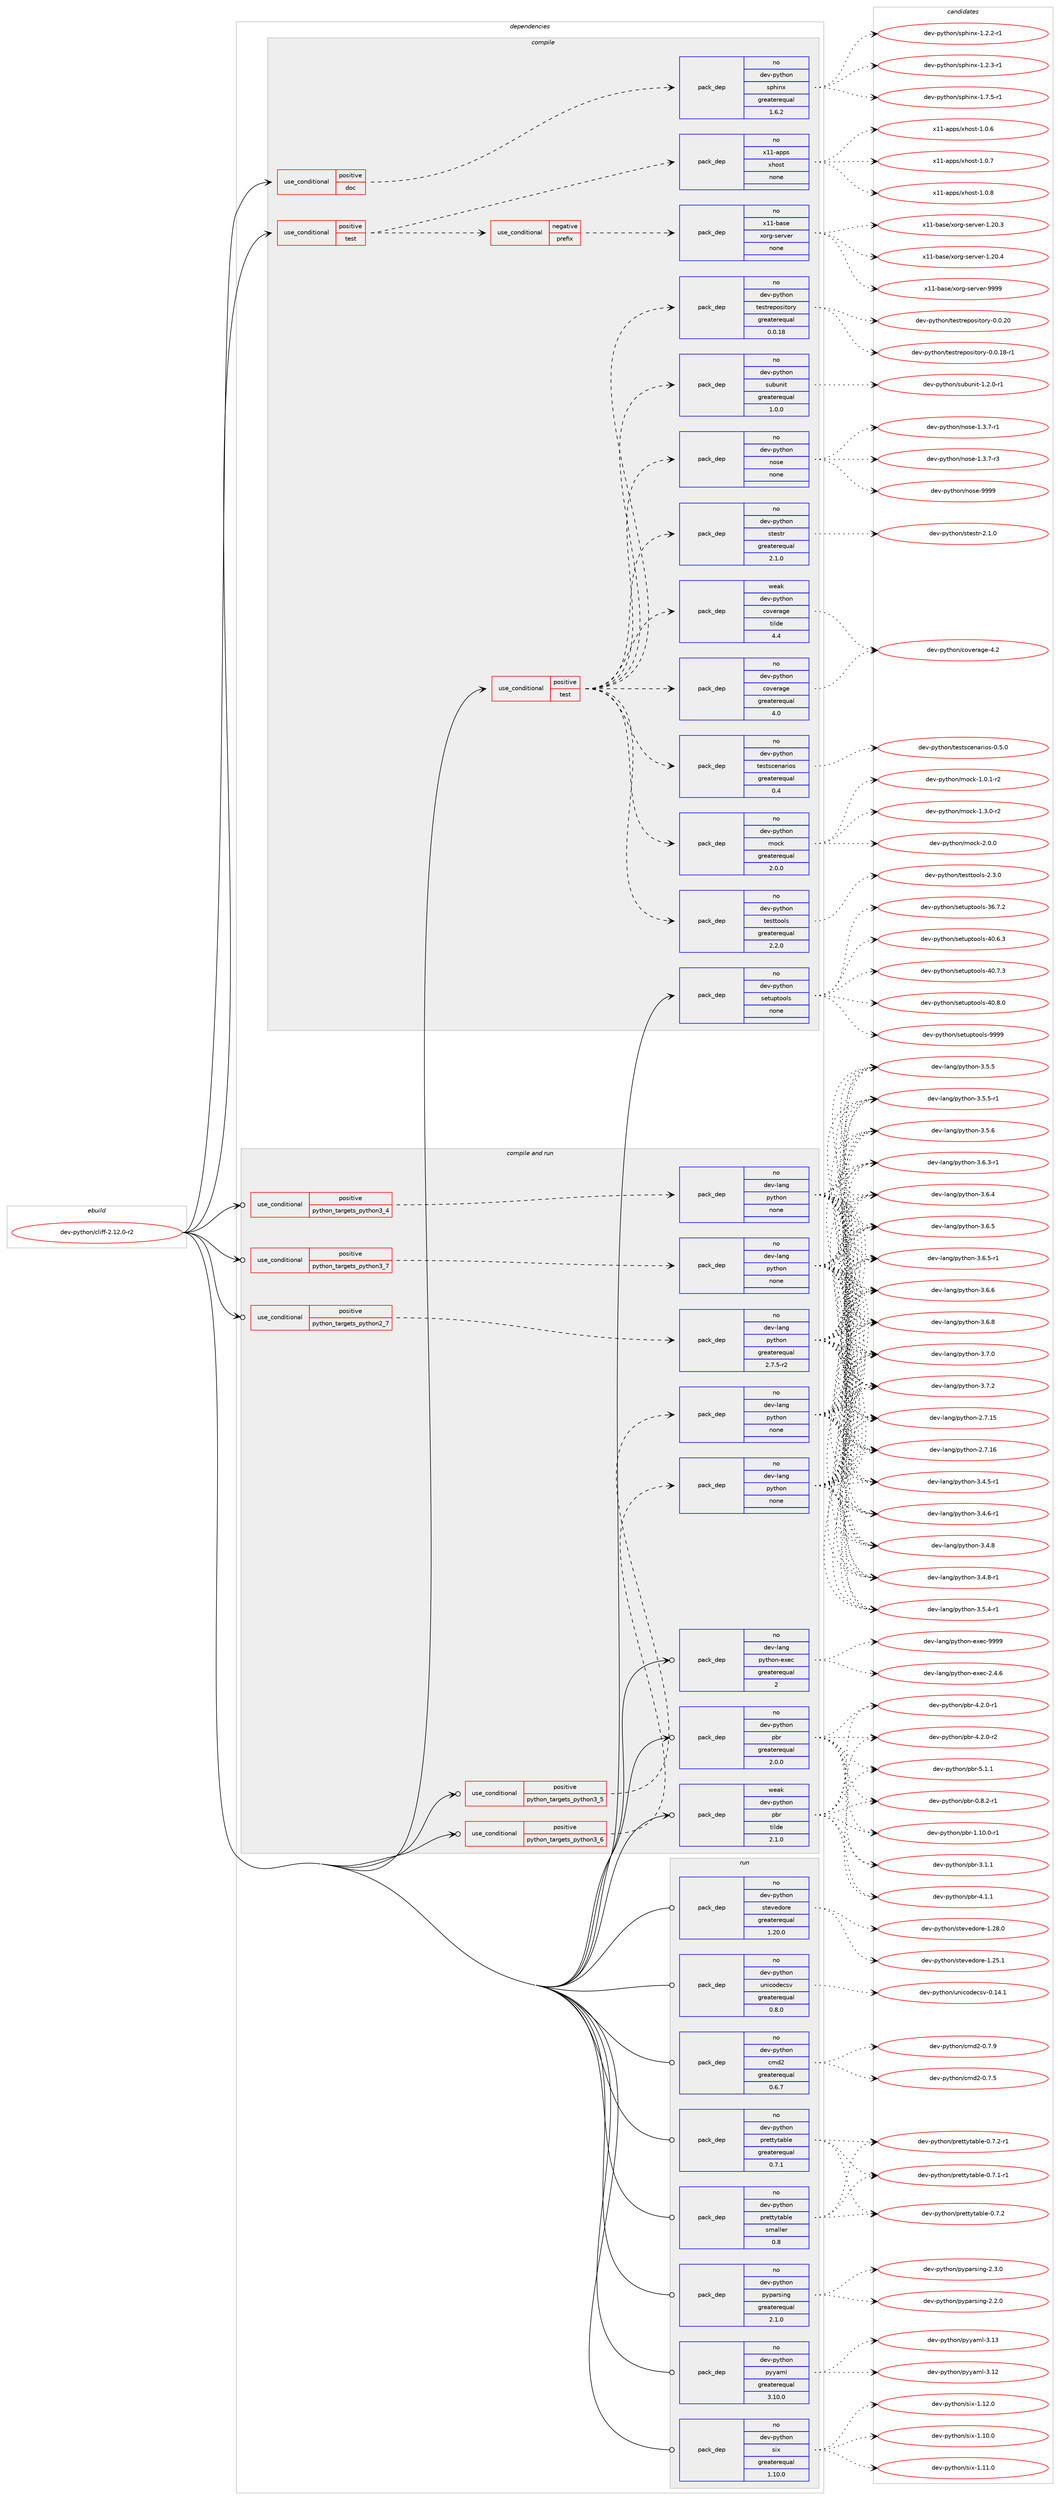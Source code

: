 digraph prolog {

# *************
# Graph options
# *************

newrank=true;
concentrate=true;
compound=true;
graph [rankdir=LR,fontname=Helvetica,fontsize=10,ranksep=1.5];#, ranksep=2.5, nodesep=0.2];
edge  [arrowhead=vee];
node  [fontname=Helvetica,fontsize=10];

# **********
# The ebuild
# **********

subgraph cluster_leftcol {
color=gray;
rank=same;
label=<<i>ebuild</i>>;
id [label="dev-python/cliff-2.12.0-r2", color=red, width=4, href="../dev-python/cliff-2.12.0-r2.svg"];
}

# ****************
# The dependencies
# ****************

subgraph cluster_midcol {
color=gray;
label=<<i>dependencies</i>>;
subgraph cluster_compile {
fillcolor="#eeeeee";
style=filled;
label=<<i>compile</i>>;
subgraph cond372479 {
dependency1403654 [label=<<TABLE BORDER="0" CELLBORDER="1" CELLSPACING="0" CELLPADDING="4"><TR><TD ROWSPAN="3" CELLPADDING="10">use_conditional</TD></TR><TR><TD>positive</TD></TR><TR><TD>doc</TD></TR></TABLE>>, shape=none, color=red];
subgraph pack1007940 {
dependency1403655 [label=<<TABLE BORDER="0" CELLBORDER="1" CELLSPACING="0" CELLPADDING="4" WIDTH="220"><TR><TD ROWSPAN="6" CELLPADDING="30">pack_dep</TD></TR><TR><TD WIDTH="110">no</TD></TR><TR><TD>dev-python</TD></TR><TR><TD>sphinx</TD></TR><TR><TD>greaterequal</TD></TR><TR><TD>1.6.2</TD></TR></TABLE>>, shape=none, color=blue];
}
dependency1403654:e -> dependency1403655:w [weight=20,style="dashed",arrowhead="vee"];
}
id:e -> dependency1403654:w [weight=20,style="solid",arrowhead="vee"];
subgraph cond372480 {
dependency1403656 [label=<<TABLE BORDER="0" CELLBORDER="1" CELLSPACING="0" CELLPADDING="4"><TR><TD ROWSPAN="3" CELLPADDING="10">use_conditional</TD></TR><TR><TD>positive</TD></TR><TR><TD>test</TD></TR></TABLE>>, shape=none, color=red];
subgraph cond372481 {
dependency1403657 [label=<<TABLE BORDER="0" CELLBORDER="1" CELLSPACING="0" CELLPADDING="4"><TR><TD ROWSPAN="3" CELLPADDING="10">use_conditional</TD></TR><TR><TD>negative</TD></TR><TR><TD>prefix</TD></TR></TABLE>>, shape=none, color=red];
subgraph pack1007941 {
dependency1403658 [label=<<TABLE BORDER="0" CELLBORDER="1" CELLSPACING="0" CELLPADDING="4" WIDTH="220"><TR><TD ROWSPAN="6" CELLPADDING="30">pack_dep</TD></TR><TR><TD WIDTH="110">no</TD></TR><TR><TD>x11-base</TD></TR><TR><TD>xorg-server</TD></TR><TR><TD>none</TD></TR><TR><TD></TD></TR></TABLE>>, shape=none, color=blue];
}
dependency1403657:e -> dependency1403658:w [weight=20,style="dashed",arrowhead="vee"];
}
dependency1403656:e -> dependency1403657:w [weight=20,style="dashed",arrowhead="vee"];
subgraph pack1007942 {
dependency1403659 [label=<<TABLE BORDER="0" CELLBORDER="1" CELLSPACING="0" CELLPADDING="4" WIDTH="220"><TR><TD ROWSPAN="6" CELLPADDING="30">pack_dep</TD></TR><TR><TD WIDTH="110">no</TD></TR><TR><TD>x11-apps</TD></TR><TR><TD>xhost</TD></TR><TR><TD>none</TD></TR><TR><TD></TD></TR></TABLE>>, shape=none, color=blue];
}
dependency1403656:e -> dependency1403659:w [weight=20,style="dashed",arrowhead="vee"];
}
id:e -> dependency1403656:w [weight=20,style="solid",arrowhead="vee"];
subgraph cond372482 {
dependency1403660 [label=<<TABLE BORDER="0" CELLBORDER="1" CELLSPACING="0" CELLPADDING="4"><TR><TD ROWSPAN="3" CELLPADDING="10">use_conditional</TD></TR><TR><TD>positive</TD></TR><TR><TD>test</TD></TR></TABLE>>, shape=none, color=red];
subgraph pack1007943 {
dependency1403661 [label=<<TABLE BORDER="0" CELLBORDER="1" CELLSPACING="0" CELLPADDING="4" WIDTH="220"><TR><TD ROWSPAN="6" CELLPADDING="30">pack_dep</TD></TR><TR><TD WIDTH="110">no</TD></TR><TR><TD>dev-python</TD></TR><TR><TD>nose</TD></TR><TR><TD>none</TD></TR><TR><TD></TD></TR></TABLE>>, shape=none, color=blue];
}
dependency1403660:e -> dependency1403661:w [weight=20,style="dashed",arrowhead="vee"];
subgraph pack1007944 {
dependency1403662 [label=<<TABLE BORDER="0" CELLBORDER="1" CELLSPACING="0" CELLPADDING="4" WIDTH="220"><TR><TD ROWSPAN="6" CELLPADDING="30">pack_dep</TD></TR><TR><TD WIDTH="110">no</TD></TR><TR><TD>dev-python</TD></TR><TR><TD>subunit</TD></TR><TR><TD>greaterequal</TD></TR><TR><TD>1.0.0</TD></TR></TABLE>>, shape=none, color=blue];
}
dependency1403660:e -> dependency1403662:w [weight=20,style="dashed",arrowhead="vee"];
subgraph pack1007945 {
dependency1403663 [label=<<TABLE BORDER="0" CELLBORDER="1" CELLSPACING="0" CELLPADDING="4" WIDTH="220"><TR><TD ROWSPAN="6" CELLPADDING="30">pack_dep</TD></TR><TR><TD WIDTH="110">no</TD></TR><TR><TD>dev-python</TD></TR><TR><TD>testrepository</TD></TR><TR><TD>greaterequal</TD></TR><TR><TD>0.0.18</TD></TR></TABLE>>, shape=none, color=blue];
}
dependency1403660:e -> dependency1403663:w [weight=20,style="dashed",arrowhead="vee"];
subgraph pack1007946 {
dependency1403664 [label=<<TABLE BORDER="0" CELLBORDER="1" CELLSPACING="0" CELLPADDING="4" WIDTH="220"><TR><TD ROWSPAN="6" CELLPADDING="30">pack_dep</TD></TR><TR><TD WIDTH="110">no</TD></TR><TR><TD>dev-python</TD></TR><TR><TD>testtools</TD></TR><TR><TD>greaterequal</TD></TR><TR><TD>2.2.0</TD></TR></TABLE>>, shape=none, color=blue];
}
dependency1403660:e -> dependency1403664:w [weight=20,style="dashed",arrowhead="vee"];
subgraph pack1007947 {
dependency1403665 [label=<<TABLE BORDER="0" CELLBORDER="1" CELLSPACING="0" CELLPADDING="4" WIDTH="220"><TR><TD ROWSPAN="6" CELLPADDING="30">pack_dep</TD></TR><TR><TD WIDTH="110">no</TD></TR><TR><TD>dev-python</TD></TR><TR><TD>mock</TD></TR><TR><TD>greaterequal</TD></TR><TR><TD>2.0.0</TD></TR></TABLE>>, shape=none, color=blue];
}
dependency1403660:e -> dependency1403665:w [weight=20,style="dashed",arrowhead="vee"];
subgraph pack1007948 {
dependency1403666 [label=<<TABLE BORDER="0" CELLBORDER="1" CELLSPACING="0" CELLPADDING="4" WIDTH="220"><TR><TD ROWSPAN="6" CELLPADDING="30">pack_dep</TD></TR><TR><TD WIDTH="110">no</TD></TR><TR><TD>dev-python</TD></TR><TR><TD>testscenarios</TD></TR><TR><TD>greaterequal</TD></TR><TR><TD>0.4</TD></TR></TABLE>>, shape=none, color=blue];
}
dependency1403660:e -> dependency1403666:w [weight=20,style="dashed",arrowhead="vee"];
subgraph pack1007949 {
dependency1403667 [label=<<TABLE BORDER="0" CELLBORDER="1" CELLSPACING="0" CELLPADDING="4" WIDTH="220"><TR><TD ROWSPAN="6" CELLPADDING="30">pack_dep</TD></TR><TR><TD WIDTH="110">no</TD></TR><TR><TD>dev-python</TD></TR><TR><TD>coverage</TD></TR><TR><TD>greaterequal</TD></TR><TR><TD>4.0</TD></TR></TABLE>>, shape=none, color=blue];
}
dependency1403660:e -> dependency1403667:w [weight=20,style="dashed",arrowhead="vee"];
subgraph pack1007950 {
dependency1403668 [label=<<TABLE BORDER="0" CELLBORDER="1" CELLSPACING="0" CELLPADDING="4" WIDTH="220"><TR><TD ROWSPAN="6" CELLPADDING="30">pack_dep</TD></TR><TR><TD WIDTH="110">weak</TD></TR><TR><TD>dev-python</TD></TR><TR><TD>coverage</TD></TR><TR><TD>tilde</TD></TR><TR><TD>4.4</TD></TR></TABLE>>, shape=none, color=blue];
}
dependency1403660:e -> dependency1403668:w [weight=20,style="dashed",arrowhead="vee"];
subgraph pack1007951 {
dependency1403669 [label=<<TABLE BORDER="0" CELLBORDER="1" CELLSPACING="0" CELLPADDING="4" WIDTH="220"><TR><TD ROWSPAN="6" CELLPADDING="30">pack_dep</TD></TR><TR><TD WIDTH="110">no</TD></TR><TR><TD>dev-python</TD></TR><TR><TD>stestr</TD></TR><TR><TD>greaterequal</TD></TR><TR><TD>2.1.0</TD></TR></TABLE>>, shape=none, color=blue];
}
dependency1403660:e -> dependency1403669:w [weight=20,style="dashed",arrowhead="vee"];
}
id:e -> dependency1403660:w [weight=20,style="solid",arrowhead="vee"];
subgraph pack1007952 {
dependency1403670 [label=<<TABLE BORDER="0" CELLBORDER="1" CELLSPACING="0" CELLPADDING="4" WIDTH="220"><TR><TD ROWSPAN="6" CELLPADDING="30">pack_dep</TD></TR><TR><TD WIDTH="110">no</TD></TR><TR><TD>dev-python</TD></TR><TR><TD>setuptools</TD></TR><TR><TD>none</TD></TR><TR><TD></TD></TR></TABLE>>, shape=none, color=blue];
}
id:e -> dependency1403670:w [weight=20,style="solid",arrowhead="vee"];
}
subgraph cluster_compileandrun {
fillcolor="#eeeeee";
style=filled;
label=<<i>compile and run</i>>;
subgraph cond372483 {
dependency1403671 [label=<<TABLE BORDER="0" CELLBORDER="1" CELLSPACING="0" CELLPADDING="4"><TR><TD ROWSPAN="3" CELLPADDING="10">use_conditional</TD></TR><TR><TD>positive</TD></TR><TR><TD>python_targets_python2_7</TD></TR></TABLE>>, shape=none, color=red];
subgraph pack1007953 {
dependency1403672 [label=<<TABLE BORDER="0" CELLBORDER="1" CELLSPACING="0" CELLPADDING="4" WIDTH="220"><TR><TD ROWSPAN="6" CELLPADDING="30">pack_dep</TD></TR><TR><TD WIDTH="110">no</TD></TR><TR><TD>dev-lang</TD></TR><TR><TD>python</TD></TR><TR><TD>greaterequal</TD></TR><TR><TD>2.7.5-r2</TD></TR></TABLE>>, shape=none, color=blue];
}
dependency1403671:e -> dependency1403672:w [weight=20,style="dashed",arrowhead="vee"];
}
id:e -> dependency1403671:w [weight=20,style="solid",arrowhead="odotvee"];
subgraph cond372484 {
dependency1403673 [label=<<TABLE BORDER="0" CELLBORDER="1" CELLSPACING="0" CELLPADDING="4"><TR><TD ROWSPAN="3" CELLPADDING="10">use_conditional</TD></TR><TR><TD>positive</TD></TR><TR><TD>python_targets_python3_4</TD></TR></TABLE>>, shape=none, color=red];
subgraph pack1007954 {
dependency1403674 [label=<<TABLE BORDER="0" CELLBORDER="1" CELLSPACING="0" CELLPADDING="4" WIDTH="220"><TR><TD ROWSPAN="6" CELLPADDING="30">pack_dep</TD></TR><TR><TD WIDTH="110">no</TD></TR><TR><TD>dev-lang</TD></TR><TR><TD>python</TD></TR><TR><TD>none</TD></TR><TR><TD></TD></TR></TABLE>>, shape=none, color=blue];
}
dependency1403673:e -> dependency1403674:w [weight=20,style="dashed",arrowhead="vee"];
}
id:e -> dependency1403673:w [weight=20,style="solid",arrowhead="odotvee"];
subgraph cond372485 {
dependency1403675 [label=<<TABLE BORDER="0" CELLBORDER="1" CELLSPACING="0" CELLPADDING="4"><TR><TD ROWSPAN="3" CELLPADDING="10">use_conditional</TD></TR><TR><TD>positive</TD></TR><TR><TD>python_targets_python3_5</TD></TR></TABLE>>, shape=none, color=red];
subgraph pack1007955 {
dependency1403676 [label=<<TABLE BORDER="0" CELLBORDER="1" CELLSPACING="0" CELLPADDING="4" WIDTH="220"><TR><TD ROWSPAN="6" CELLPADDING="30">pack_dep</TD></TR><TR><TD WIDTH="110">no</TD></TR><TR><TD>dev-lang</TD></TR><TR><TD>python</TD></TR><TR><TD>none</TD></TR><TR><TD></TD></TR></TABLE>>, shape=none, color=blue];
}
dependency1403675:e -> dependency1403676:w [weight=20,style="dashed",arrowhead="vee"];
}
id:e -> dependency1403675:w [weight=20,style="solid",arrowhead="odotvee"];
subgraph cond372486 {
dependency1403677 [label=<<TABLE BORDER="0" CELLBORDER="1" CELLSPACING="0" CELLPADDING="4"><TR><TD ROWSPAN="3" CELLPADDING="10">use_conditional</TD></TR><TR><TD>positive</TD></TR><TR><TD>python_targets_python3_6</TD></TR></TABLE>>, shape=none, color=red];
subgraph pack1007956 {
dependency1403678 [label=<<TABLE BORDER="0" CELLBORDER="1" CELLSPACING="0" CELLPADDING="4" WIDTH="220"><TR><TD ROWSPAN="6" CELLPADDING="30">pack_dep</TD></TR><TR><TD WIDTH="110">no</TD></TR><TR><TD>dev-lang</TD></TR><TR><TD>python</TD></TR><TR><TD>none</TD></TR><TR><TD></TD></TR></TABLE>>, shape=none, color=blue];
}
dependency1403677:e -> dependency1403678:w [weight=20,style="dashed",arrowhead="vee"];
}
id:e -> dependency1403677:w [weight=20,style="solid",arrowhead="odotvee"];
subgraph cond372487 {
dependency1403679 [label=<<TABLE BORDER="0" CELLBORDER="1" CELLSPACING="0" CELLPADDING="4"><TR><TD ROWSPAN="3" CELLPADDING="10">use_conditional</TD></TR><TR><TD>positive</TD></TR><TR><TD>python_targets_python3_7</TD></TR></TABLE>>, shape=none, color=red];
subgraph pack1007957 {
dependency1403680 [label=<<TABLE BORDER="0" CELLBORDER="1" CELLSPACING="0" CELLPADDING="4" WIDTH="220"><TR><TD ROWSPAN="6" CELLPADDING="30">pack_dep</TD></TR><TR><TD WIDTH="110">no</TD></TR><TR><TD>dev-lang</TD></TR><TR><TD>python</TD></TR><TR><TD>none</TD></TR><TR><TD></TD></TR></TABLE>>, shape=none, color=blue];
}
dependency1403679:e -> dependency1403680:w [weight=20,style="dashed",arrowhead="vee"];
}
id:e -> dependency1403679:w [weight=20,style="solid",arrowhead="odotvee"];
subgraph pack1007958 {
dependency1403681 [label=<<TABLE BORDER="0" CELLBORDER="1" CELLSPACING="0" CELLPADDING="4" WIDTH="220"><TR><TD ROWSPAN="6" CELLPADDING="30">pack_dep</TD></TR><TR><TD WIDTH="110">no</TD></TR><TR><TD>dev-lang</TD></TR><TR><TD>python-exec</TD></TR><TR><TD>greaterequal</TD></TR><TR><TD>2</TD></TR></TABLE>>, shape=none, color=blue];
}
id:e -> dependency1403681:w [weight=20,style="solid",arrowhead="odotvee"];
subgraph pack1007959 {
dependency1403682 [label=<<TABLE BORDER="0" CELLBORDER="1" CELLSPACING="0" CELLPADDING="4" WIDTH="220"><TR><TD ROWSPAN="6" CELLPADDING="30">pack_dep</TD></TR><TR><TD WIDTH="110">no</TD></TR><TR><TD>dev-python</TD></TR><TR><TD>pbr</TD></TR><TR><TD>greaterequal</TD></TR><TR><TD>2.0.0</TD></TR></TABLE>>, shape=none, color=blue];
}
id:e -> dependency1403682:w [weight=20,style="solid",arrowhead="odotvee"];
subgraph pack1007960 {
dependency1403683 [label=<<TABLE BORDER="0" CELLBORDER="1" CELLSPACING="0" CELLPADDING="4" WIDTH="220"><TR><TD ROWSPAN="6" CELLPADDING="30">pack_dep</TD></TR><TR><TD WIDTH="110">weak</TD></TR><TR><TD>dev-python</TD></TR><TR><TD>pbr</TD></TR><TR><TD>tilde</TD></TR><TR><TD>2.1.0</TD></TR></TABLE>>, shape=none, color=blue];
}
id:e -> dependency1403683:w [weight=20,style="solid",arrowhead="odotvee"];
}
subgraph cluster_run {
fillcolor="#eeeeee";
style=filled;
label=<<i>run</i>>;
subgraph pack1007961 {
dependency1403684 [label=<<TABLE BORDER="0" CELLBORDER="1" CELLSPACING="0" CELLPADDING="4" WIDTH="220"><TR><TD ROWSPAN="6" CELLPADDING="30">pack_dep</TD></TR><TR><TD WIDTH="110">no</TD></TR><TR><TD>dev-python</TD></TR><TR><TD>cmd2</TD></TR><TR><TD>greaterequal</TD></TR><TR><TD>0.6.7</TD></TR></TABLE>>, shape=none, color=blue];
}
id:e -> dependency1403684:w [weight=20,style="solid",arrowhead="odot"];
subgraph pack1007962 {
dependency1403685 [label=<<TABLE BORDER="0" CELLBORDER="1" CELLSPACING="0" CELLPADDING="4" WIDTH="220"><TR><TD ROWSPAN="6" CELLPADDING="30">pack_dep</TD></TR><TR><TD WIDTH="110">no</TD></TR><TR><TD>dev-python</TD></TR><TR><TD>prettytable</TD></TR><TR><TD>greaterequal</TD></TR><TR><TD>0.7.1</TD></TR></TABLE>>, shape=none, color=blue];
}
id:e -> dependency1403685:w [weight=20,style="solid",arrowhead="odot"];
subgraph pack1007963 {
dependency1403686 [label=<<TABLE BORDER="0" CELLBORDER="1" CELLSPACING="0" CELLPADDING="4" WIDTH="220"><TR><TD ROWSPAN="6" CELLPADDING="30">pack_dep</TD></TR><TR><TD WIDTH="110">no</TD></TR><TR><TD>dev-python</TD></TR><TR><TD>prettytable</TD></TR><TR><TD>smaller</TD></TR><TR><TD>0.8</TD></TR></TABLE>>, shape=none, color=blue];
}
id:e -> dependency1403686:w [weight=20,style="solid",arrowhead="odot"];
subgraph pack1007964 {
dependency1403687 [label=<<TABLE BORDER="0" CELLBORDER="1" CELLSPACING="0" CELLPADDING="4" WIDTH="220"><TR><TD ROWSPAN="6" CELLPADDING="30">pack_dep</TD></TR><TR><TD WIDTH="110">no</TD></TR><TR><TD>dev-python</TD></TR><TR><TD>pyparsing</TD></TR><TR><TD>greaterequal</TD></TR><TR><TD>2.1.0</TD></TR></TABLE>>, shape=none, color=blue];
}
id:e -> dependency1403687:w [weight=20,style="solid",arrowhead="odot"];
subgraph pack1007965 {
dependency1403688 [label=<<TABLE BORDER="0" CELLBORDER="1" CELLSPACING="0" CELLPADDING="4" WIDTH="220"><TR><TD ROWSPAN="6" CELLPADDING="30">pack_dep</TD></TR><TR><TD WIDTH="110">no</TD></TR><TR><TD>dev-python</TD></TR><TR><TD>pyyaml</TD></TR><TR><TD>greaterequal</TD></TR><TR><TD>3.10.0</TD></TR></TABLE>>, shape=none, color=blue];
}
id:e -> dependency1403688:w [weight=20,style="solid",arrowhead="odot"];
subgraph pack1007966 {
dependency1403689 [label=<<TABLE BORDER="0" CELLBORDER="1" CELLSPACING="0" CELLPADDING="4" WIDTH="220"><TR><TD ROWSPAN="6" CELLPADDING="30">pack_dep</TD></TR><TR><TD WIDTH="110">no</TD></TR><TR><TD>dev-python</TD></TR><TR><TD>six</TD></TR><TR><TD>greaterequal</TD></TR><TR><TD>1.10.0</TD></TR></TABLE>>, shape=none, color=blue];
}
id:e -> dependency1403689:w [weight=20,style="solid",arrowhead="odot"];
subgraph pack1007967 {
dependency1403690 [label=<<TABLE BORDER="0" CELLBORDER="1" CELLSPACING="0" CELLPADDING="4" WIDTH="220"><TR><TD ROWSPAN="6" CELLPADDING="30">pack_dep</TD></TR><TR><TD WIDTH="110">no</TD></TR><TR><TD>dev-python</TD></TR><TR><TD>stevedore</TD></TR><TR><TD>greaterequal</TD></TR><TR><TD>1.20.0</TD></TR></TABLE>>, shape=none, color=blue];
}
id:e -> dependency1403690:w [weight=20,style="solid",arrowhead="odot"];
subgraph pack1007968 {
dependency1403691 [label=<<TABLE BORDER="0" CELLBORDER="1" CELLSPACING="0" CELLPADDING="4" WIDTH="220"><TR><TD ROWSPAN="6" CELLPADDING="30">pack_dep</TD></TR><TR><TD WIDTH="110">no</TD></TR><TR><TD>dev-python</TD></TR><TR><TD>unicodecsv</TD></TR><TR><TD>greaterequal</TD></TR><TR><TD>0.8.0</TD></TR></TABLE>>, shape=none, color=blue];
}
id:e -> dependency1403691:w [weight=20,style="solid",arrowhead="odot"];
}
}

# **************
# The candidates
# **************

subgraph cluster_choices {
rank=same;
color=gray;
label=<<i>candidates</i>>;

subgraph choice1007940 {
color=black;
nodesep=1;
choice10010111845112121116104111110471151121041051101204549465046504511449 [label="dev-python/sphinx-1.2.2-r1", color=red, width=4,href="../dev-python/sphinx-1.2.2-r1.svg"];
choice10010111845112121116104111110471151121041051101204549465046514511449 [label="dev-python/sphinx-1.2.3-r1", color=red, width=4,href="../dev-python/sphinx-1.2.3-r1.svg"];
choice10010111845112121116104111110471151121041051101204549465546534511449 [label="dev-python/sphinx-1.7.5-r1", color=red, width=4,href="../dev-python/sphinx-1.7.5-r1.svg"];
dependency1403655:e -> choice10010111845112121116104111110471151121041051101204549465046504511449:w [style=dotted,weight="100"];
dependency1403655:e -> choice10010111845112121116104111110471151121041051101204549465046514511449:w [style=dotted,weight="100"];
dependency1403655:e -> choice10010111845112121116104111110471151121041051101204549465546534511449:w [style=dotted,weight="100"];
}
subgraph choice1007941 {
color=black;
nodesep=1;
choice1204949459897115101471201111141034511510111411810111445494650484651 [label="x11-base/xorg-server-1.20.3", color=red, width=4,href="../x11-base/xorg-server-1.20.3.svg"];
choice1204949459897115101471201111141034511510111411810111445494650484652 [label="x11-base/xorg-server-1.20.4", color=red, width=4,href="../x11-base/xorg-server-1.20.4.svg"];
choice120494945989711510147120111114103451151011141181011144557575757 [label="x11-base/xorg-server-9999", color=red, width=4,href="../x11-base/xorg-server-9999.svg"];
dependency1403658:e -> choice1204949459897115101471201111141034511510111411810111445494650484651:w [style=dotted,weight="100"];
dependency1403658:e -> choice1204949459897115101471201111141034511510111411810111445494650484652:w [style=dotted,weight="100"];
dependency1403658:e -> choice120494945989711510147120111114103451151011141181011144557575757:w [style=dotted,weight="100"];
}
subgraph choice1007942 {
color=black;
nodesep=1;
choice1204949459711211211547120104111115116454946484654 [label="x11-apps/xhost-1.0.6", color=red, width=4,href="../x11-apps/xhost-1.0.6.svg"];
choice1204949459711211211547120104111115116454946484655 [label="x11-apps/xhost-1.0.7", color=red, width=4,href="../x11-apps/xhost-1.0.7.svg"];
choice1204949459711211211547120104111115116454946484656 [label="x11-apps/xhost-1.0.8", color=red, width=4,href="../x11-apps/xhost-1.0.8.svg"];
dependency1403659:e -> choice1204949459711211211547120104111115116454946484654:w [style=dotted,weight="100"];
dependency1403659:e -> choice1204949459711211211547120104111115116454946484655:w [style=dotted,weight="100"];
dependency1403659:e -> choice1204949459711211211547120104111115116454946484656:w [style=dotted,weight="100"];
}
subgraph choice1007943 {
color=black;
nodesep=1;
choice10010111845112121116104111110471101111151014549465146554511449 [label="dev-python/nose-1.3.7-r1", color=red, width=4,href="../dev-python/nose-1.3.7-r1.svg"];
choice10010111845112121116104111110471101111151014549465146554511451 [label="dev-python/nose-1.3.7-r3", color=red, width=4,href="../dev-python/nose-1.3.7-r3.svg"];
choice10010111845112121116104111110471101111151014557575757 [label="dev-python/nose-9999", color=red, width=4,href="../dev-python/nose-9999.svg"];
dependency1403661:e -> choice10010111845112121116104111110471101111151014549465146554511449:w [style=dotted,weight="100"];
dependency1403661:e -> choice10010111845112121116104111110471101111151014549465146554511451:w [style=dotted,weight="100"];
dependency1403661:e -> choice10010111845112121116104111110471101111151014557575757:w [style=dotted,weight="100"];
}
subgraph choice1007944 {
color=black;
nodesep=1;
choice1001011184511212111610411111047115117981171101051164549465046484511449 [label="dev-python/subunit-1.2.0-r1", color=red, width=4,href="../dev-python/subunit-1.2.0-r1.svg"];
dependency1403662:e -> choice1001011184511212111610411111047115117981171101051164549465046484511449:w [style=dotted,weight="100"];
}
subgraph choice1007945 {
color=black;
nodesep=1;
choice1001011184511212111610411111047116101115116114101112111115105116111114121454846484649564511449 [label="dev-python/testrepository-0.0.18-r1", color=red, width=4,href="../dev-python/testrepository-0.0.18-r1.svg"];
choice100101118451121211161041111104711610111511611410111211111510511611111412145484648465048 [label="dev-python/testrepository-0.0.20", color=red, width=4,href="../dev-python/testrepository-0.0.20.svg"];
dependency1403663:e -> choice1001011184511212111610411111047116101115116114101112111115105116111114121454846484649564511449:w [style=dotted,weight="100"];
dependency1403663:e -> choice100101118451121211161041111104711610111511611410111211111510511611111412145484648465048:w [style=dotted,weight="100"];
}
subgraph choice1007946 {
color=black;
nodesep=1;
choice1001011184511212111610411111047116101115116116111111108115455046514648 [label="dev-python/testtools-2.3.0", color=red, width=4,href="../dev-python/testtools-2.3.0.svg"];
dependency1403664:e -> choice1001011184511212111610411111047116101115116116111111108115455046514648:w [style=dotted,weight="100"];
}
subgraph choice1007947 {
color=black;
nodesep=1;
choice1001011184511212111610411111047109111991074549464846494511450 [label="dev-python/mock-1.0.1-r2", color=red, width=4,href="../dev-python/mock-1.0.1-r2.svg"];
choice1001011184511212111610411111047109111991074549465146484511450 [label="dev-python/mock-1.3.0-r2", color=red, width=4,href="../dev-python/mock-1.3.0-r2.svg"];
choice100101118451121211161041111104710911199107455046484648 [label="dev-python/mock-2.0.0", color=red, width=4,href="../dev-python/mock-2.0.0.svg"];
dependency1403665:e -> choice1001011184511212111610411111047109111991074549464846494511450:w [style=dotted,weight="100"];
dependency1403665:e -> choice1001011184511212111610411111047109111991074549465146484511450:w [style=dotted,weight="100"];
dependency1403665:e -> choice100101118451121211161041111104710911199107455046484648:w [style=dotted,weight="100"];
}
subgraph choice1007948 {
color=black;
nodesep=1;
choice10010111845112121116104111110471161011151161159910111097114105111115454846534648 [label="dev-python/testscenarios-0.5.0", color=red, width=4,href="../dev-python/testscenarios-0.5.0.svg"];
dependency1403666:e -> choice10010111845112121116104111110471161011151161159910111097114105111115454846534648:w [style=dotted,weight="100"];
}
subgraph choice1007949 {
color=black;
nodesep=1;
choice1001011184511212111610411111047991111181011149710310145524650 [label="dev-python/coverage-4.2", color=red, width=4,href="../dev-python/coverage-4.2.svg"];
dependency1403667:e -> choice1001011184511212111610411111047991111181011149710310145524650:w [style=dotted,weight="100"];
}
subgraph choice1007950 {
color=black;
nodesep=1;
choice1001011184511212111610411111047991111181011149710310145524650 [label="dev-python/coverage-4.2", color=red, width=4,href="../dev-python/coverage-4.2.svg"];
dependency1403668:e -> choice1001011184511212111610411111047991111181011149710310145524650:w [style=dotted,weight="100"];
}
subgraph choice1007951 {
color=black;
nodesep=1;
choice1001011184511212111610411111047115116101115116114455046494648 [label="dev-python/stestr-2.1.0", color=red, width=4,href="../dev-python/stestr-2.1.0.svg"];
dependency1403669:e -> choice1001011184511212111610411111047115116101115116114455046494648:w [style=dotted,weight="100"];
}
subgraph choice1007952 {
color=black;
nodesep=1;
choice100101118451121211161041111104711510111611711211611111110811545515446554650 [label="dev-python/setuptools-36.7.2", color=red, width=4,href="../dev-python/setuptools-36.7.2.svg"];
choice100101118451121211161041111104711510111611711211611111110811545524846544651 [label="dev-python/setuptools-40.6.3", color=red, width=4,href="../dev-python/setuptools-40.6.3.svg"];
choice100101118451121211161041111104711510111611711211611111110811545524846554651 [label="dev-python/setuptools-40.7.3", color=red, width=4,href="../dev-python/setuptools-40.7.3.svg"];
choice100101118451121211161041111104711510111611711211611111110811545524846564648 [label="dev-python/setuptools-40.8.0", color=red, width=4,href="../dev-python/setuptools-40.8.0.svg"];
choice10010111845112121116104111110471151011161171121161111111081154557575757 [label="dev-python/setuptools-9999", color=red, width=4,href="../dev-python/setuptools-9999.svg"];
dependency1403670:e -> choice100101118451121211161041111104711510111611711211611111110811545515446554650:w [style=dotted,weight="100"];
dependency1403670:e -> choice100101118451121211161041111104711510111611711211611111110811545524846544651:w [style=dotted,weight="100"];
dependency1403670:e -> choice100101118451121211161041111104711510111611711211611111110811545524846554651:w [style=dotted,weight="100"];
dependency1403670:e -> choice100101118451121211161041111104711510111611711211611111110811545524846564648:w [style=dotted,weight="100"];
dependency1403670:e -> choice10010111845112121116104111110471151011161171121161111111081154557575757:w [style=dotted,weight="100"];
}
subgraph choice1007953 {
color=black;
nodesep=1;
choice10010111845108971101034711212111610411111045504655464953 [label="dev-lang/python-2.7.15", color=red, width=4,href="../dev-lang/python-2.7.15.svg"];
choice10010111845108971101034711212111610411111045504655464954 [label="dev-lang/python-2.7.16", color=red, width=4,href="../dev-lang/python-2.7.16.svg"];
choice1001011184510897110103471121211161041111104551465246534511449 [label="dev-lang/python-3.4.5-r1", color=red, width=4,href="../dev-lang/python-3.4.5-r1.svg"];
choice1001011184510897110103471121211161041111104551465246544511449 [label="dev-lang/python-3.4.6-r1", color=red, width=4,href="../dev-lang/python-3.4.6-r1.svg"];
choice100101118451089711010347112121116104111110455146524656 [label="dev-lang/python-3.4.8", color=red, width=4,href="../dev-lang/python-3.4.8.svg"];
choice1001011184510897110103471121211161041111104551465246564511449 [label="dev-lang/python-3.4.8-r1", color=red, width=4,href="../dev-lang/python-3.4.8-r1.svg"];
choice1001011184510897110103471121211161041111104551465346524511449 [label="dev-lang/python-3.5.4-r1", color=red, width=4,href="../dev-lang/python-3.5.4-r1.svg"];
choice100101118451089711010347112121116104111110455146534653 [label="dev-lang/python-3.5.5", color=red, width=4,href="../dev-lang/python-3.5.5.svg"];
choice1001011184510897110103471121211161041111104551465346534511449 [label="dev-lang/python-3.5.5-r1", color=red, width=4,href="../dev-lang/python-3.5.5-r1.svg"];
choice100101118451089711010347112121116104111110455146534654 [label="dev-lang/python-3.5.6", color=red, width=4,href="../dev-lang/python-3.5.6.svg"];
choice1001011184510897110103471121211161041111104551465446514511449 [label="dev-lang/python-3.6.3-r1", color=red, width=4,href="../dev-lang/python-3.6.3-r1.svg"];
choice100101118451089711010347112121116104111110455146544652 [label="dev-lang/python-3.6.4", color=red, width=4,href="../dev-lang/python-3.6.4.svg"];
choice100101118451089711010347112121116104111110455146544653 [label="dev-lang/python-3.6.5", color=red, width=4,href="../dev-lang/python-3.6.5.svg"];
choice1001011184510897110103471121211161041111104551465446534511449 [label="dev-lang/python-3.6.5-r1", color=red, width=4,href="../dev-lang/python-3.6.5-r1.svg"];
choice100101118451089711010347112121116104111110455146544654 [label="dev-lang/python-3.6.6", color=red, width=4,href="../dev-lang/python-3.6.6.svg"];
choice100101118451089711010347112121116104111110455146544656 [label="dev-lang/python-3.6.8", color=red, width=4,href="../dev-lang/python-3.6.8.svg"];
choice100101118451089711010347112121116104111110455146554648 [label="dev-lang/python-3.7.0", color=red, width=4,href="../dev-lang/python-3.7.0.svg"];
choice100101118451089711010347112121116104111110455146554650 [label="dev-lang/python-3.7.2", color=red, width=4,href="../dev-lang/python-3.7.2.svg"];
dependency1403672:e -> choice10010111845108971101034711212111610411111045504655464953:w [style=dotted,weight="100"];
dependency1403672:e -> choice10010111845108971101034711212111610411111045504655464954:w [style=dotted,weight="100"];
dependency1403672:e -> choice1001011184510897110103471121211161041111104551465246534511449:w [style=dotted,weight="100"];
dependency1403672:e -> choice1001011184510897110103471121211161041111104551465246544511449:w [style=dotted,weight="100"];
dependency1403672:e -> choice100101118451089711010347112121116104111110455146524656:w [style=dotted,weight="100"];
dependency1403672:e -> choice1001011184510897110103471121211161041111104551465246564511449:w [style=dotted,weight="100"];
dependency1403672:e -> choice1001011184510897110103471121211161041111104551465346524511449:w [style=dotted,weight="100"];
dependency1403672:e -> choice100101118451089711010347112121116104111110455146534653:w [style=dotted,weight="100"];
dependency1403672:e -> choice1001011184510897110103471121211161041111104551465346534511449:w [style=dotted,weight="100"];
dependency1403672:e -> choice100101118451089711010347112121116104111110455146534654:w [style=dotted,weight="100"];
dependency1403672:e -> choice1001011184510897110103471121211161041111104551465446514511449:w [style=dotted,weight="100"];
dependency1403672:e -> choice100101118451089711010347112121116104111110455146544652:w [style=dotted,weight="100"];
dependency1403672:e -> choice100101118451089711010347112121116104111110455146544653:w [style=dotted,weight="100"];
dependency1403672:e -> choice1001011184510897110103471121211161041111104551465446534511449:w [style=dotted,weight="100"];
dependency1403672:e -> choice100101118451089711010347112121116104111110455146544654:w [style=dotted,weight="100"];
dependency1403672:e -> choice100101118451089711010347112121116104111110455146544656:w [style=dotted,weight="100"];
dependency1403672:e -> choice100101118451089711010347112121116104111110455146554648:w [style=dotted,weight="100"];
dependency1403672:e -> choice100101118451089711010347112121116104111110455146554650:w [style=dotted,weight="100"];
}
subgraph choice1007954 {
color=black;
nodesep=1;
choice10010111845108971101034711212111610411111045504655464953 [label="dev-lang/python-2.7.15", color=red, width=4,href="../dev-lang/python-2.7.15.svg"];
choice10010111845108971101034711212111610411111045504655464954 [label="dev-lang/python-2.7.16", color=red, width=4,href="../dev-lang/python-2.7.16.svg"];
choice1001011184510897110103471121211161041111104551465246534511449 [label="dev-lang/python-3.4.5-r1", color=red, width=4,href="../dev-lang/python-3.4.5-r1.svg"];
choice1001011184510897110103471121211161041111104551465246544511449 [label="dev-lang/python-3.4.6-r1", color=red, width=4,href="../dev-lang/python-3.4.6-r1.svg"];
choice100101118451089711010347112121116104111110455146524656 [label="dev-lang/python-3.4.8", color=red, width=4,href="../dev-lang/python-3.4.8.svg"];
choice1001011184510897110103471121211161041111104551465246564511449 [label="dev-lang/python-3.4.8-r1", color=red, width=4,href="../dev-lang/python-3.4.8-r1.svg"];
choice1001011184510897110103471121211161041111104551465346524511449 [label="dev-lang/python-3.5.4-r1", color=red, width=4,href="../dev-lang/python-3.5.4-r1.svg"];
choice100101118451089711010347112121116104111110455146534653 [label="dev-lang/python-3.5.5", color=red, width=4,href="../dev-lang/python-3.5.5.svg"];
choice1001011184510897110103471121211161041111104551465346534511449 [label="dev-lang/python-3.5.5-r1", color=red, width=4,href="../dev-lang/python-3.5.5-r1.svg"];
choice100101118451089711010347112121116104111110455146534654 [label="dev-lang/python-3.5.6", color=red, width=4,href="../dev-lang/python-3.5.6.svg"];
choice1001011184510897110103471121211161041111104551465446514511449 [label="dev-lang/python-3.6.3-r1", color=red, width=4,href="../dev-lang/python-3.6.3-r1.svg"];
choice100101118451089711010347112121116104111110455146544652 [label="dev-lang/python-3.6.4", color=red, width=4,href="../dev-lang/python-3.6.4.svg"];
choice100101118451089711010347112121116104111110455146544653 [label="dev-lang/python-3.6.5", color=red, width=4,href="../dev-lang/python-3.6.5.svg"];
choice1001011184510897110103471121211161041111104551465446534511449 [label="dev-lang/python-3.6.5-r1", color=red, width=4,href="../dev-lang/python-3.6.5-r1.svg"];
choice100101118451089711010347112121116104111110455146544654 [label="dev-lang/python-3.6.6", color=red, width=4,href="../dev-lang/python-3.6.6.svg"];
choice100101118451089711010347112121116104111110455146544656 [label="dev-lang/python-3.6.8", color=red, width=4,href="../dev-lang/python-3.6.8.svg"];
choice100101118451089711010347112121116104111110455146554648 [label="dev-lang/python-3.7.0", color=red, width=4,href="../dev-lang/python-3.7.0.svg"];
choice100101118451089711010347112121116104111110455146554650 [label="dev-lang/python-3.7.2", color=red, width=4,href="../dev-lang/python-3.7.2.svg"];
dependency1403674:e -> choice10010111845108971101034711212111610411111045504655464953:w [style=dotted,weight="100"];
dependency1403674:e -> choice10010111845108971101034711212111610411111045504655464954:w [style=dotted,weight="100"];
dependency1403674:e -> choice1001011184510897110103471121211161041111104551465246534511449:w [style=dotted,weight="100"];
dependency1403674:e -> choice1001011184510897110103471121211161041111104551465246544511449:w [style=dotted,weight="100"];
dependency1403674:e -> choice100101118451089711010347112121116104111110455146524656:w [style=dotted,weight="100"];
dependency1403674:e -> choice1001011184510897110103471121211161041111104551465246564511449:w [style=dotted,weight="100"];
dependency1403674:e -> choice1001011184510897110103471121211161041111104551465346524511449:w [style=dotted,weight="100"];
dependency1403674:e -> choice100101118451089711010347112121116104111110455146534653:w [style=dotted,weight="100"];
dependency1403674:e -> choice1001011184510897110103471121211161041111104551465346534511449:w [style=dotted,weight="100"];
dependency1403674:e -> choice100101118451089711010347112121116104111110455146534654:w [style=dotted,weight="100"];
dependency1403674:e -> choice1001011184510897110103471121211161041111104551465446514511449:w [style=dotted,weight="100"];
dependency1403674:e -> choice100101118451089711010347112121116104111110455146544652:w [style=dotted,weight="100"];
dependency1403674:e -> choice100101118451089711010347112121116104111110455146544653:w [style=dotted,weight="100"];
dependency1403674:e -> choice1001011184510897110103471121211161041111104551465446534511449:w [style=dotted,weight="100"];
dependency1403674:e -> choice100101118451089711010347112121116104111110455146544654:w [style=dotted,weight="100"];
dependency1403674:e -> choice100101118451089711010347112121116104111110455146544656:w [style=dotted,weight="100"];
dependency1403674:e -> choice100101118451089711010347112121116104111110455146554648:w [style=dotted,weight="100"];
dependency1403674:e -> choice100101118451089711010347112121116104111110455146554650:w [style=dotted,weight="100"];
}
subgraph choice1007955 {
color=black;
nodesep=1;
choice10010111845108971101034711212111610411111045504655464953 [label="dev-lang/python-2.7.15", color=red, width=4,href="../dev-lang/python-2.7.15.svg"];
choice10010111845108971101034711212111610411111045504655464954 [label="dev-lang/python-2.7.16", color=red, width=4,href="../dev-lang/python-2.7.16.svg"];
choice1001011184510897110103471121211161041111104551465246534511449 [label="dev-lang/python-3.4.5-r1", color=red, width=4,href="../dev-lang/python-3.4.5-r1.svg"];
choice1001011184510897110103471121211161041111104551465246544511449 [label="dev-lang/python-3.4.6-r1", color=red, width=4,href="../dev-lang/python-3.4.6-r1.svg"];
choice100101118451089711010347112121116104111110455146524656 [label="dev-lang/python-3.4.8", color=red, width=4,href="../dev-lang/python-3.4.8.svg"];
choice1001011184510897110103471121211161041111104551465246564511449 [label="dev-lang/python-3.4.8-r1", color=red, width=4,href="../dev-lang/python-3.4.8-r1.svg"];
choice1001011184510897110103471121211161041111104551465346524511449 [label="dev-lang/python-3.5.4-r1", color=red, width=4,href="../dev-lang/python-3.5.4-r1.svg"];
choice100101118451089711010347112121116104111110455146534653 [label="dev-lang/python-3.5.5", color=red, width=4,href="../dev-lang/python-3.5.5.svg"];
choice1001011184510897110103471121211161041111104551465346534511449 [label="dev-lang/python-3.5.5-r1", color=red, width=4,href="../dev-lang/python-3.5.5-r1.svg"];
choice100101118451089711010347112121116104111110455146534654 [label="dev-lang/python-3.5.6", color=red, width=4,href="../dev-lang/python-3.5.6.svg"];
choice1001011184510897110103471121211161041111104551465446514511449 [label="dev-lang/python-3.6.3-r1", color=red, width=4,href="../dev-lang/python-3.6.3-r1.svg"];
choice100101118451089711010347112121116104111110455146544652 [label="dev-lang/python-3.6.4", color=red, width=4,href="../dev-lang/python-3.6.4.svg"];
choice100101118451089711010347112121116104111110455146544653 [label="dev-lang/python-3.6.5", color=red, width=4,href="../dev-lang/python-3.6.5.svg"];
choice1001011184510897110103471121211161041111104551465446534511449 [label="dev-lang/python-3.6.5-r1", color=red, width=4,href="../dev-lang/python-3.6.5-r1.svg"];
choice100101118451089711010347112121116104111110455146544654 [label="dev-lang/python-3.6.6", color=red, width=4,href="../dev-lang/python-3.6.6.svg"];
choice100101118451089711010347112121116104111110455146544656 [label="dev-lang/python-3.6.8", color=red, width=4,href="../dev-lang/python-3.6.8.svg"];
choice100101118451089711010347112121116104111110455146554648 [label="dev-lang/python-3.7.0", color=red, width=4,href="../dev-lang/python-3.7.0.svg"];
choice100101118451089711010347112121116104111110455146554650 [label="dev-lang/python-3.7.2", color=red, width=4,href="../dev-lang/python-3.7.2.svg"];
dependency1403676:e -> choice10010111845108971101034711212111610411111045504655464953:w [style=dotted,weight="100"];
dependency1403676:e -> choice10010111845108971101034711212111610411111045504655464954:w [style=dotted,weight="100"];
dependency1403676:e -> choice1001011184510897110103471121211161041111104551465246534511449:w [style=dotted,weight="100"];
dependency1403676:e -> choice1001011184510897110103471121211161041111104551465246544511449:w [style=dotted,weight="100"];
dependency1403676:e -> choice100101118451089711010347112121116104111110455146524656:w [style=dotted,weight="100"];
dependency1403676:e -> choice1001011184510897110103471121211161041111104551465246564511449:w [style=dotted,weight="100"];
dependency1403676:e -> choice1001011184510897110103471121211161041111104551465346524511449:w [style=dotted,weight="100"];
dependency1403676:e -> choice100101118451089711010347112121116104111110455146534653:w [style=dotted,weight="100"];
dependency1403676:e -> choice1001011184510897110103471121211161041111104551465346534511449:w [style=dotted,weight="100"];
dependency1403676:e -> choice100101118451089711010347112121116104111110455146534654:w [style=dotted,weight="100"];
dependency1403676:e -> choice1001011184510897110103471121211161041111104551465446514511449:w [style=dotted,weight="100"];
dependency1403676:e -> choice100101118451089711010347112121116104111110455146544652:w [style=dotted,weight="100"];
dependency1403676:e -> choice100101118451089711010347112121116104111110455146544653:w [style=dotted,weight="100"];
dependency1403676:e -> choice1001011184510897110103471121211161041111104551465446534511449:w [style=dotted,weight="100"];
dependency1403676:e -> choice100101118451089711010347112121116104111110455146544654:w [style=dotted,weight="100"];
dependency1403676:e -> choice100101118451089711010347112121116104111110455146544656:w [style=dotted,weight="100"];
dependency1403676:e -> choice100101118451089711010347112121116104111110455146554648:w [style=dotted,weight="100"];
dependency1403676:e -> choice100101118451089711010347112121116104111110455146554650:w [style=dotted,weight="100"];
}
subgraph choice1007956 {
color=black;
nodesep=1;
choice10010111845108971101034711212111610411111045504655464953 [label="dev-lang/python-2.7.15", color=red, width=4,href="../dev-lang/python-2.7.15.svg"];
choice10010111845108971101034711212111610411111045504655464954 [label="dev-lang/python-2.7.16", color=red, width=4,href="../dev-lang/python-2.7.16.svg"];
choice1001011184510897110103471121211161041111104551465246534511449 [label="dev-lang/python-3.4.5-r1", color=red, width=4,href="../dev-lang/python-3.4.5-r1.svg"];
choice1001011184510897110103471121211161041111104551465246544511449 [label="dev-lang/python-3.4.6-r1", color=red, width=4,href="../dev-lang/python-3.4.6-r1.svg"];
choice100101118451089711010347112121116104111110455146524656 [label="dev-lang/python-3.4.8", color=red, width=4,href="../dev-lang/python-3.4.8.svg"];
choice1001011184510897110103471121211161041111104551465246564511449 [label="dev-lang/python-3.4.8-r1", color=red, width=4,href="../dev-lang/python-3.4.8-r1.svg"];
choice1001011184510897110103471121211161041111104551465346524511449 [label="dev-lang/python-3.5.4-r1", color=red, width=4,href="../dev-lang/python-3.5.4-r1.svg"];
choice100101118451089711010347112121116104111110455146534653 [label="dev-lang/python-3.5.5", color=red, width=4,href="../dev-lang/python-3.5.5.svg"];
choice1001011184510897110103471121211161041111104551465346534511449 [label="dev-lang/python-3.5.5-r1", color=red, width=4,href="../dev-lang/python-3.5.5-r1.svg"];
choice100101118451089711010347112121116104111110455146534654 [label="dev-lang/python-3.5.6", color=red, width=4,href="../dev-lang/python-3.5.6.svg"];
choice1001011184510897110103471121211161041111104551465446514511449 [label="dev-lang/python-3.6.3-r1", color=red, width=4,href="../dev-lang/python-3.6.3-r1.svg"];
choice100101118451089711010347112121116104111110455146544652 [label="dev-lang/python-3.6.4", color=red, width=4,href="../dev-lang/python-3.6.4.svg"];
choice100101118451089711010347112121116104111110455146544653 [label="dev-lang/python-3.6.5", color=red, width=4,href="../dev-lang/python-3.6.5.svg"];
choice1001011184510897110103471121211161041111104551465446534511449 [label="dev-lang/python-3.6.5-r1", color=red, width=4,href="../dev-lang/python-3.6.5-r1.svg"];
choice100101118451089711010347112121116104111110455146544654 [label="dev-lang/python-3.6.6", color=red, width=4,href="../dev-lang/python-3.6.6.svg"];
choice100101118451089711010347112121116104111110455146544656 [label="dev-lang/python-3.6.8", color=red, width=4,href="../dev-lang/python-3.6.8.svg"];
choice100101118451089711010347112121116104111110455146554648 [label="dev-lang/python-3.7.0", color=red, width=4,href="../dev-lang/python-3.7.0.svg"];
choice100101118451089711010347112121116104111110455146554650 [label="dev-lang/python-3.7.2", color=red, width=4,href="../dev-lang/python-3.7.2.svg"];
dependency1403678:e -> choice10010111845108971101034711212111610411111045504655464953:w [style=dotted,weight="100"];
dependency1403678:e -> choice10010111845108971101034711212111610411111045504655464954:w [style=dotted,weight="100"];
dependency1403678:e -> choice1001011184510897110103471121211161041111104551465246534511449:w [style=dotted,weight="100"];
dependency1403678:e -> choice1001011184510897110103471121211161041111104551465246544511449:w [style=dotted,weight="100"];
dependency1403678:e -> choice100101118451089711010347112121116104111110455146524656:w [style=dotted,weight="100"];
dependency1403678:e -> choice1001011184510897110103471121211161041111104551465246564511449:w [style=dotted,weight="100"];
dependency1403678:e -> choice1001011184510897110103471121211161041111104551465346524511449:w [style=dotted,weight="100"];
dependency1403678:e -> choice100101118451089711010347112121116104111110455146534653:w [style=dotted,weight="100"];
dependency1403678:e -> choice1001011184510897110103471121211161041111104551465346534511449:w [style=dotted,weight="100"];
dependency1403678:e -> choice100101118451089711010347112121116104111110455146534654:w [style=dotted,weight="100"];
dependency1403678:e -> choice1001011184510897110103471121211161041111104551465446514511449:w [style=dotted,weight="100"];
dependency1403678:e -> choice100101118451089711010347112121116104111110455146544652:w [style=dotted,weight="100"];
dependency1403678:e -> choice100101118451089711010347112121116104111110455146544653:w [style=dotted,weight="100"];
dependency1403678:e -> choice1001011184510897110103471121211161041111104551465446534511449:w [style=dotted,weight="100"];
dependency1403678:e -> choice100101118451089711010347112121116104111110455146544654:w [style=dotted,weight="100"];
dependency1403678:e -> choice100101118451089711010347112121116104111110455146544656:w [style=dotted,weight="100"];
dependency1403678:e -> choice100101118451089711010347112121116104111110455146554648:w [style=dotted,weight="100"];
dependency1403678:e -> choice100101118451089711010347112121116104111110455146554650:w [style=dotted,weight="100"];
}
subgraph choice1007957 {
color=black;
nodesep=1;
choice10010111845108971101034711212111610411111045504655464953 [label="dev-lang/python-2.7.15", color=red, width=4,href="../dev-lang/python-2.7.15.svg"];
choice10010111845108971101034711212111610411111045504655464954 [label="dev-lang/python-2.7.16", color=red, width=4,href="../dev-lang/python-2.7.16.svg"];
choice1001011184510897110103471121211161041111104551465246534511449 [label="dev-lang/python-3.4.5-r1", color=red, width=4,href="../dev-lang/python-3.4.5-r1.svg"];
choice1001011184510897110103471121211161041111104551465246544511449 [label="dev-lang/python-3.4.6-r1", color=red, width=4,href="../dev-lang/python-3.4.6-r1.svg"];
choice100101118451089711010347112121116104111110455146524656 [label="dev-lang/python-3.4.8", color=red, width=4,href="../dev-lang/python-3.4.8.svg"];
choice1001011184510897110103471121211161041111104551465246564511449 [label="dev-lang/python-3.4.8-r1", color=red, width=4,href="../dev-lang/python-3.4.8-r1.svg"];
choice1001011184510897110103471121211161041111104551465346524511449 [label="dev-lang/python-3.5.4-r1", color=red, width=4,href="../dev-lang/python-3.5.4-r1.svg"];
choice100101118451089711010347112121116104111110455146534653 [label="dev-lang/python-3.5.5", color=red, width=4,href="../dev-lang/python-3.5.5.svg"];
choice1001011184510897110103471121211161041111104551465346534511449 [label="dev-lang/python-3.5.5-r1", color=red, width=4,href="../dev-lang/python-3.5.5-r1.svg"];
choice100101118451089711010347112121116104111110455146534654 [label="dev-lang/python-3.5.6", color=red, width=4,href="../dev-lang/python-3.5.6.svg"];
choice1001011184510897110103471121211161041111104551465446514511449 [label="dev-lang/python-3.6.3-r1", color=red, width=4,href="../dev-lang/python-3.6.3-r1.svg"];
choice100101118451089711010347112121116104111110455146544652 [label="dev-lang/python-3.6.4", color=red, width=4,href="../dev-lang/python-3.6.4.svg"];
choice100101118451089711010347112121116104111110455146544653 [label="dev-lang/python-3.6.5", color=red, width=4,href="../dev-lang/python-3.6.5.svg"];
choice1001011184510897110103471121211161041111104551465446534511449 [label="dev-lang/python-3.6.5-r1", color=red, width=4,href="../dev-lang/python-3.6.5-r1.svg"];
choice100101118451089711010347112121116104111110455146544654 [label="dev-lang/python-3.6.6", color=red, width=4,href="../dev-lang/python-3.6.6.svg"];
choice100101118451089711010347112121116104111110455146544656 [label="dev-lang/python-3.6.8", color=red, width=4,href="../dev-lang/python-3.6.8.svg"];
choice100101118451089711010347112121116104111110455146554648 [label="dev-lang/python-3.7.0", color=red, width=4,href="../dev-lang/python-3.7.0.svg"];
choice100101118451089711010347112121116104111110455146554650 [label="dev-lang/python-3.7.2", color=red, width=4,href="../dev-lang/python-3.7.2.svg"];
dependency1403680:e -> choice10010111845108971101034711212111610411111045504655464953:w [style=dotted,weight="100"];
dependency1403680:e -> choice10010111845108971101034711212111610411111045504655464954:w [style=dotted,weight="100"];
dependency1403680:e -> choice1001011184510897110103471121211161041111104551465246534511449:w [style=dotted,weight="100"];
dependency1403680:e -> choice1001011184510897110103471121211161041111104551465246544511449:w [style=dotted,weight="100"];
dependency1403680:e -> choice100101118451089711010347112121116104111110455146524656:w [style=dotted,weight="100"];
dependency1403680:e -> choice1001011184510897110103471121211161041111104551465246564511449:w [style=dotted,weight="100"];
dependency1403680:e -> choice1001011184510897110103471121211161041111104551465346524511449:w [style=dotted,weight="100"];
dependency1403680:e -> choice100101118451089711010347112121116104111110455146534653:w [style=dotted,weight="100"];
dependency1403680:e -> choice1001011184510897110103471121211161041111104551465346534511449:w [style=dotted,weight="100"];
dependency1403680:e -> choice100101118451089711010347112121116104111110455146534654:w [style=dotted,weight="100"];
dependency1403680:e -> choice1001011184510897110103471121211161041111104551465446514511449:w [style=dotted,weight="100"];
dependency1403680:e -> choice100101118451089711010347112121116104111110455146544652:w [style=dotted,weight="100"];
dependency1403680:e -> choice100101118451089711010347112121116104111110455146544653:w [style=dotted,weight="100"];
dependency1403680:e -> choice1001011184510897110103471121211161041111104551465446534511449:w [style=dotted,weight="100"];
dependency1403680:e -> choice100101118451089711010347112121116104111110455146544654:w [style=dotted,weight="100"];
dependency1403680:e -> choice100101118451089711010347112121116104111110455146544656:w [style=dotted,weight="100"];
dependency1403680:e -> choice100101118451089711010347112121116104111110455146554648:w [style=dotted,weight="100"];
dependency1403680:e -> choice100101118451089711010347112121116104111110455146554650:w [style=dotted,weight="100"];
}
subgraph choice1007958 {
color=black;
nodesep=1;
choice1001011184510897110103471121211161041111104510112010199455046524654 [label="dev-lang/python-exec-2.4.6", color=red, width=4,href="../dev-lang/python-exec-2.4.6.svg"];
choice10010111845108971101034711212111610411111045101120101994557575757 [label="dev-lang/python-exec-9999", color=red, width=4,href="../dev-lang/python-exec-9999.svg"];
dependency1403681:e -> choice1001011184510897110103471121211161041111104510112010199455046524654:w [style=dotted,weight="100"];
dependency1403681:e -> choice10010111845108971101034711212111610411111045101120101994557575757:w [style=dotted,weight="100"];
}
subgraph choice1007959 {
color=black;
nodesep=1;
choice1001011184511212111610411111047112981144548465646504511449 [label="dev-python/pbr-0.8.2-r1", color=red, width=4,href="../dev-python/pbr-0.8.2-r1.svg"];
choice100101118451121211161041111104711298114454946494846484511449 [label="dev-python/pbr-1.10.0-r1", color=red, width=4,href="../dev-python/pbr-1.10.0-r1.svg"];
choice100101118451121211161041111104711298114455146494649 [label="dev-python/pbr-3.1.1", color=red, width=4,href="../dev-python/pbr-3.1.1.svg"];
choice100101118451121211161041111104711298114455246494649 [label="dev-python/pbr-4.1.1", color=red, width=4,href="../dev-python/pbr-4.1.1.svg"];
choice1001011184511212111610411111047112981144552465046484511449 [label="dev-python/pbr-4.2.0-r1", color=red, width=4,href="../dev-python/pbr-4.2.0-r1.svg"];
choice1001011184511212111610411111047112981144552465046484511450 [label="dev-python/pbr-4.2.0-r2", color=red, width=4,href="../dev-python/pbr-4.2.0-r2.svg"];
choice100101118451121211161041111104711298114455346494649 [label="dev-python/pbr-5.1.1", color=red, width=4,href="../dev-python/pbr-5.1.1.svg"];
dependency1403682:e -> choice1001011184511212111610411111047112981144548465646504511449:w [style=dotted,weight="100"];
dependency1403682:e -> choice100101118451121211161041111104711298114454946494846484511449:w [style=dotted,weight="100"];
dependency1403682:e -> choice100101118451121211161041111104711298114455146494649:w [style=dotted,weight="100"];
dependency1403682:e -> choice100101118451121211161041111104711298114455246494649:w [style=dotted,weight="100"];
dependency1403682:e -> choice1001011184511212111610411111047112981144552465046484511449:w [style=dotted,weight="100"];
dependency1403682:e -> choice1001011184511212111610411111047112981144552465046484511450:w [style=dotted,weight="100"];
dependency1403682:e -> choice100101118451121211161041111104711298114455346494649:w [style=dotted,weight="100"];
}
subgraph choice1007960 {
color=black;
nodesep=1;
choice1001011184511212111610411111047112981144548465646504511449 [label="dev-python/pbr-0.8.2-r1", color=red, width=4,href="../dev-python/pbr-0.8.2-r1.svg"];
choice100101118451121211161041111104711298114454946494846484511449 [label="dev-python/pbr-1.10.0-r1", color=red, width=4,href="../dev-python/pbr-1.10.0-r1.svg"];
choice100101118451121211161041111104711298114455146494649 [label="dev-python/pbr-3.1.1", color=red, width=4,href="../dev-python/pbr-3.1.1.svg"];
choice100101118451121211161041111104711298114455246494649 [label="dev-python/pbr-4.1.1", color=red, width=4,href="../dev-python/pbr-4.1.1.svg"];
choice1001011184511212111610411111047112981144552465046484511449 [label="dev-python/pbr-4.2.0-r1", color=red, width=4,href="../dev-python/pbr-4.2.0-r1.svg"];
choice1001011184511212111610411111047112981144552465046484511450 [label="dev-python/pbr-4.2.0-r2", color=red, width=4,href="../dev-python/pbr-4.2.0-r2.svg"];
choice100101118451121211161041111104711298114455346494649 [label="dev-python/pbr-5.1.1", color=red, width=4,href="../dev-python/pbr-5.1.1.svg"];
dependency1403683:e -> choice1001011184511212111610411111047112981144548465646504511449:w [style=dotted,weight="100"];
dependency1403683:e -> choice100101118451121211161041111104711298114454946494846484511449:w [style=dotted,weight="100"];
dependency1403683:e -> choice100101118451121211161041111104711298114455146494649:w [style=dotted,weight="100"];
dependency1403683:e -> choice100101118451121211161041111104711298114455246494649:w [style=dotted,weight="100"];
dependency1403683:e -> choice1001011184511212111610411111047112981144552465046484511449:w [style=dotted,weight="100"];
dependency1403683:e -> choice1001011184511212111610411111047112981144552465046484511450:w [style=dotted,weight="100"];
dependency1403683:e -> choice100101118451121211161041111104711298114455346494649:w [style=dotted,weight="100"];
}
subgraph choice1007961 {
color=black;
nodesep=1;
choice10010111845112121116104111110479910910050454846554653 [label="dev-python/cmd2-0.7.5", color=red, width=4,href="../dev-python/cmd2-0.7.5.svg"];
choice10010111845112121116104111110479910910050454846554657 [label="dev-python/cmd2-0.7.9", color=red, width=4,href="../dev-python/cmd2-0.7.9.svg"];
dependency1403684:e -> choice10010111845112121116104111110479910910050454846554653:w [style=dotted,weight="100"];
dependency1403684:e -> choice10010111845112121116104111110479910910050454846554657:w [style=dotted,weight="100"];
}
subgraph choice1007962 {
color=black;
nodesep=1;
choice100101118451121211161041111104711211410111611612111697981081014548465546494511449 [label="dev-python/prettytable-0.7.1-r1", color=red, width=4,href="../dev-python/prettytable-0.7.1-r1.svg"];
choice10010111845112121116104111110471121141011161161211169798108101454846554650 [label="dev-python/prettytable-0.7.2", color=red, width=4,href="../dev-python/prettytable-0.7.2.svg"];
choice100101118451121211161041111104711211410111611612111697981081014548465546504511449 [label="dev-python/prettytable-0.7.2-r1", color=red, width=4,href="../dev-python/prettytable-0.7.2-r1.svg"];
dependency1403685:e -> choice100101118451121211161041111104711211410111611612111697981081014548465546494511449:w [style=dotted,weight="100"];
dependency1403685:e -> choice10010111845112121116104111110471121141011161161211169798108101454846554650:w [style=dotted,weight="100"];
dependency1403685:e -> choice100101118451121211161041111104711211410111611612111697981081014548465546504511449:w [style=dotted,weight="100"];
}
subgraph choice1007963 {
color=black;
nodesep=1;
choice100101118451121211161041111104711211410111611612111697981081014548465546494511449 [label="dev-python/prettytable-0.7.1-r1", color=red, width=4,href="../dev-python/prettytable-0.7.1-r1.svg"];
choice10010111845112121116104111110471121141011161161211169798108101454846554650 [label="dev-python/prettytable-0.7.2", color=red, width=4,href="../dev-python/prettytable-0.7.2.svg"];
choice100101118451121211161041111104711211410111611612111697981081014548465546504511449 [label="dev-python/prettytable-0.7.2-r1", color=red, width=4,href="../dev-python/prettytable-0.7.2-r1.svg"];
dependency1403686:e -> choice100101118451121211161041111104711211410111611612111697981081014548465546494511449:w [style=dotted,weight="100"];
dependency1403686:e -> choice10010111845112121116104111110471121141011161161211169798108101454846554650:w [style=dotted,weight="100"];
dependency1403686:e -> choice100101118451121211161041111104711211410111611612111697981081014548465546504511449:w [style=dotted,weight="100"];
}
subgraph choice1007964 {
color=black;
nodesep=1;
choice100101118451121211161041111104711212111297114115105110103455046504648 [label="dev-python/pyparsing-2.2.0", color=red, width=4,href="../dev-python/pyparsing-2.2.0.svg"];
choice100101118451121211161041111104711212111297114115105110103455046514648 [label="dev-python/pyparsing-2.3.0", color=red, width=4,href="../dev-python/pyparsing-2.3.0.svg"];
dependency1403687:e -> choice100101118451121211161041111104711212111297114115105110103455046504648:w [style=dotted,weight="100"];
dependency1403687:e -> choice100101118451121211161041111104711212111297114115105110103455046514648:w [style=dotted,weight="100"];
}
subgraph choice1007965 {
color=black;
nodesep=1;
choice1001011184511212111610411111047112121121971091084551464950 [label="dev-python/pyyaml-3.12", color=red, width=4,href="../dev-python/pyyaml-3.12.svg"];
choice1001011184511212111610411111047112121121971091084551464951 [label="dev-python/pyyaml-3.13", color=red, width=4,href="../dev-python/pyyaml-3.13.svg"];
dependency1403688:e -> choice1001011184511212111610411111047112121121971091084551464950:w [style=dotted,weight="100"];
dependency1403688:e -> choice1001011184511212111610411111047112121121971091084551464951:w [style=dotted,weight="100"];
}
subgraph choice1007966 {
color=black;
nodesep=1;
choice100101118451121211161041111104711510512045494649484648 [label="dev-python/six-1.10.0", color=red, width=4,href="../dev-python/six-1.10.0.svg"];
choice100101118451121211161041111104711510512045494649494648 [label="dev-python/six-1.11.0", color=red, width=4,href="../dev-python/six-1.11.0.svg"];
choice100101118451121211161041111104711510512045494649504648 [label="dev-python/six-1.12.0", color=red, width=4,href="../dev-python/six-1.12.0.svg"];
dependency1403689:e -> choice100101118451121211161041111104711510512045494649484648:w [style=dotted,weight="100"];
dependency1403689:e -> choice100101118451121211161041111104711510512045494649494648:w [style=dotted,weight="100"];
dependency1403689:e -> choice100101118451121211161041111104711510512045494649504648:w [style=dotted,weight="100"];
}
subgraph choice1007967 {
color=black;
nodesep=1;
choice100101118451121211161041111104711511610111810110011111410145494650534649 [label="dev-python/stevedore-1.25.1", color=red, width=4,href="../dev-python/stevedore-1.25.1.svg"];
choice100101118451121211161041111104711511610111810110011111410145494650564648 [label="dev-python/stevedore-1.28.0", color=red, width=4,href="../dev-python/stevedore-1.28.0.svg"];
dependency1403690:e -> choice100101118451121211161041111104711511610111810110011111410145494650534649:w [style=dotted,weight="100"];
dependency1403690:e -> choice100101118451121211161041111104711511610111810110011111410145494650564648:w [style=dotted,weight="100"];
}
subgraph choice1007968 {
color=black;
nodesep=1;
choice1001011184511212111610411111047117110105991111001019911511845484649524649 [label="dev-python/unicodecsv-0.14.1", color=red, width=4,href="../dev-python/unicodecsv-0.14.1.svg"];
dependency1403691:e -> choice1001011184511212111610411111047117110105991111001019911511845484649524649:w [style=dotted,weight="100"];
}
}

}
